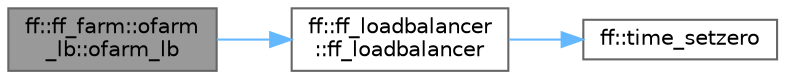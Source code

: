 digraph "ff::ff_farm::ofarm_lb::ofarm_lb"
{
 // LATEX_PDF_SIZE
  bgcolor="transparent";
  edge [fontname=Helvetica,fontsize=10,labelfontname=Helvetica,labelfontsize=10];
  node [fontname=Helvetica,fontsize=10,shape=box,height=0.2,width=0.4];
  rankdir="LR";
  Node1 [id="Node000001",label="ff::ff_farm::ofarm\l_lb::ofarm_lb",height=0.2,width=0.4,color="gray40", fillcolor="grey60", style="filled", fontcolor="black",tooltip=" "];
  Node1 -> Node2 [id="edge1_Node000001_Node000002",color="steelblue1",style="solid",tooltip=" "];
  Node2 [id="Node000002",label="ff::ff_loadbalancer\l::ff_loadbalancer",height=0.2,width=0.4,color="grey40", fillcolor="white", style="filled",URL="$classff_1_1ff__loadbalancer.html#a8b8f228fd4a63d3da50be60d2b28e699",tooltip="Default constructor"];
  Node2 -> Node3 [id="edge2_Node000002_Node000003",color="steelblue1",style="solid",tooltip=" "];
  Node3 [id="Node000003",label="ff::time_setzero",height=0.2,width=0.4,color="grey40", fillcolor="white", style="filled",URL="$namespaceff.html#a21b873e8dbf6f7b80eec5be4f9fd3a60",tooltip=" "];
}
